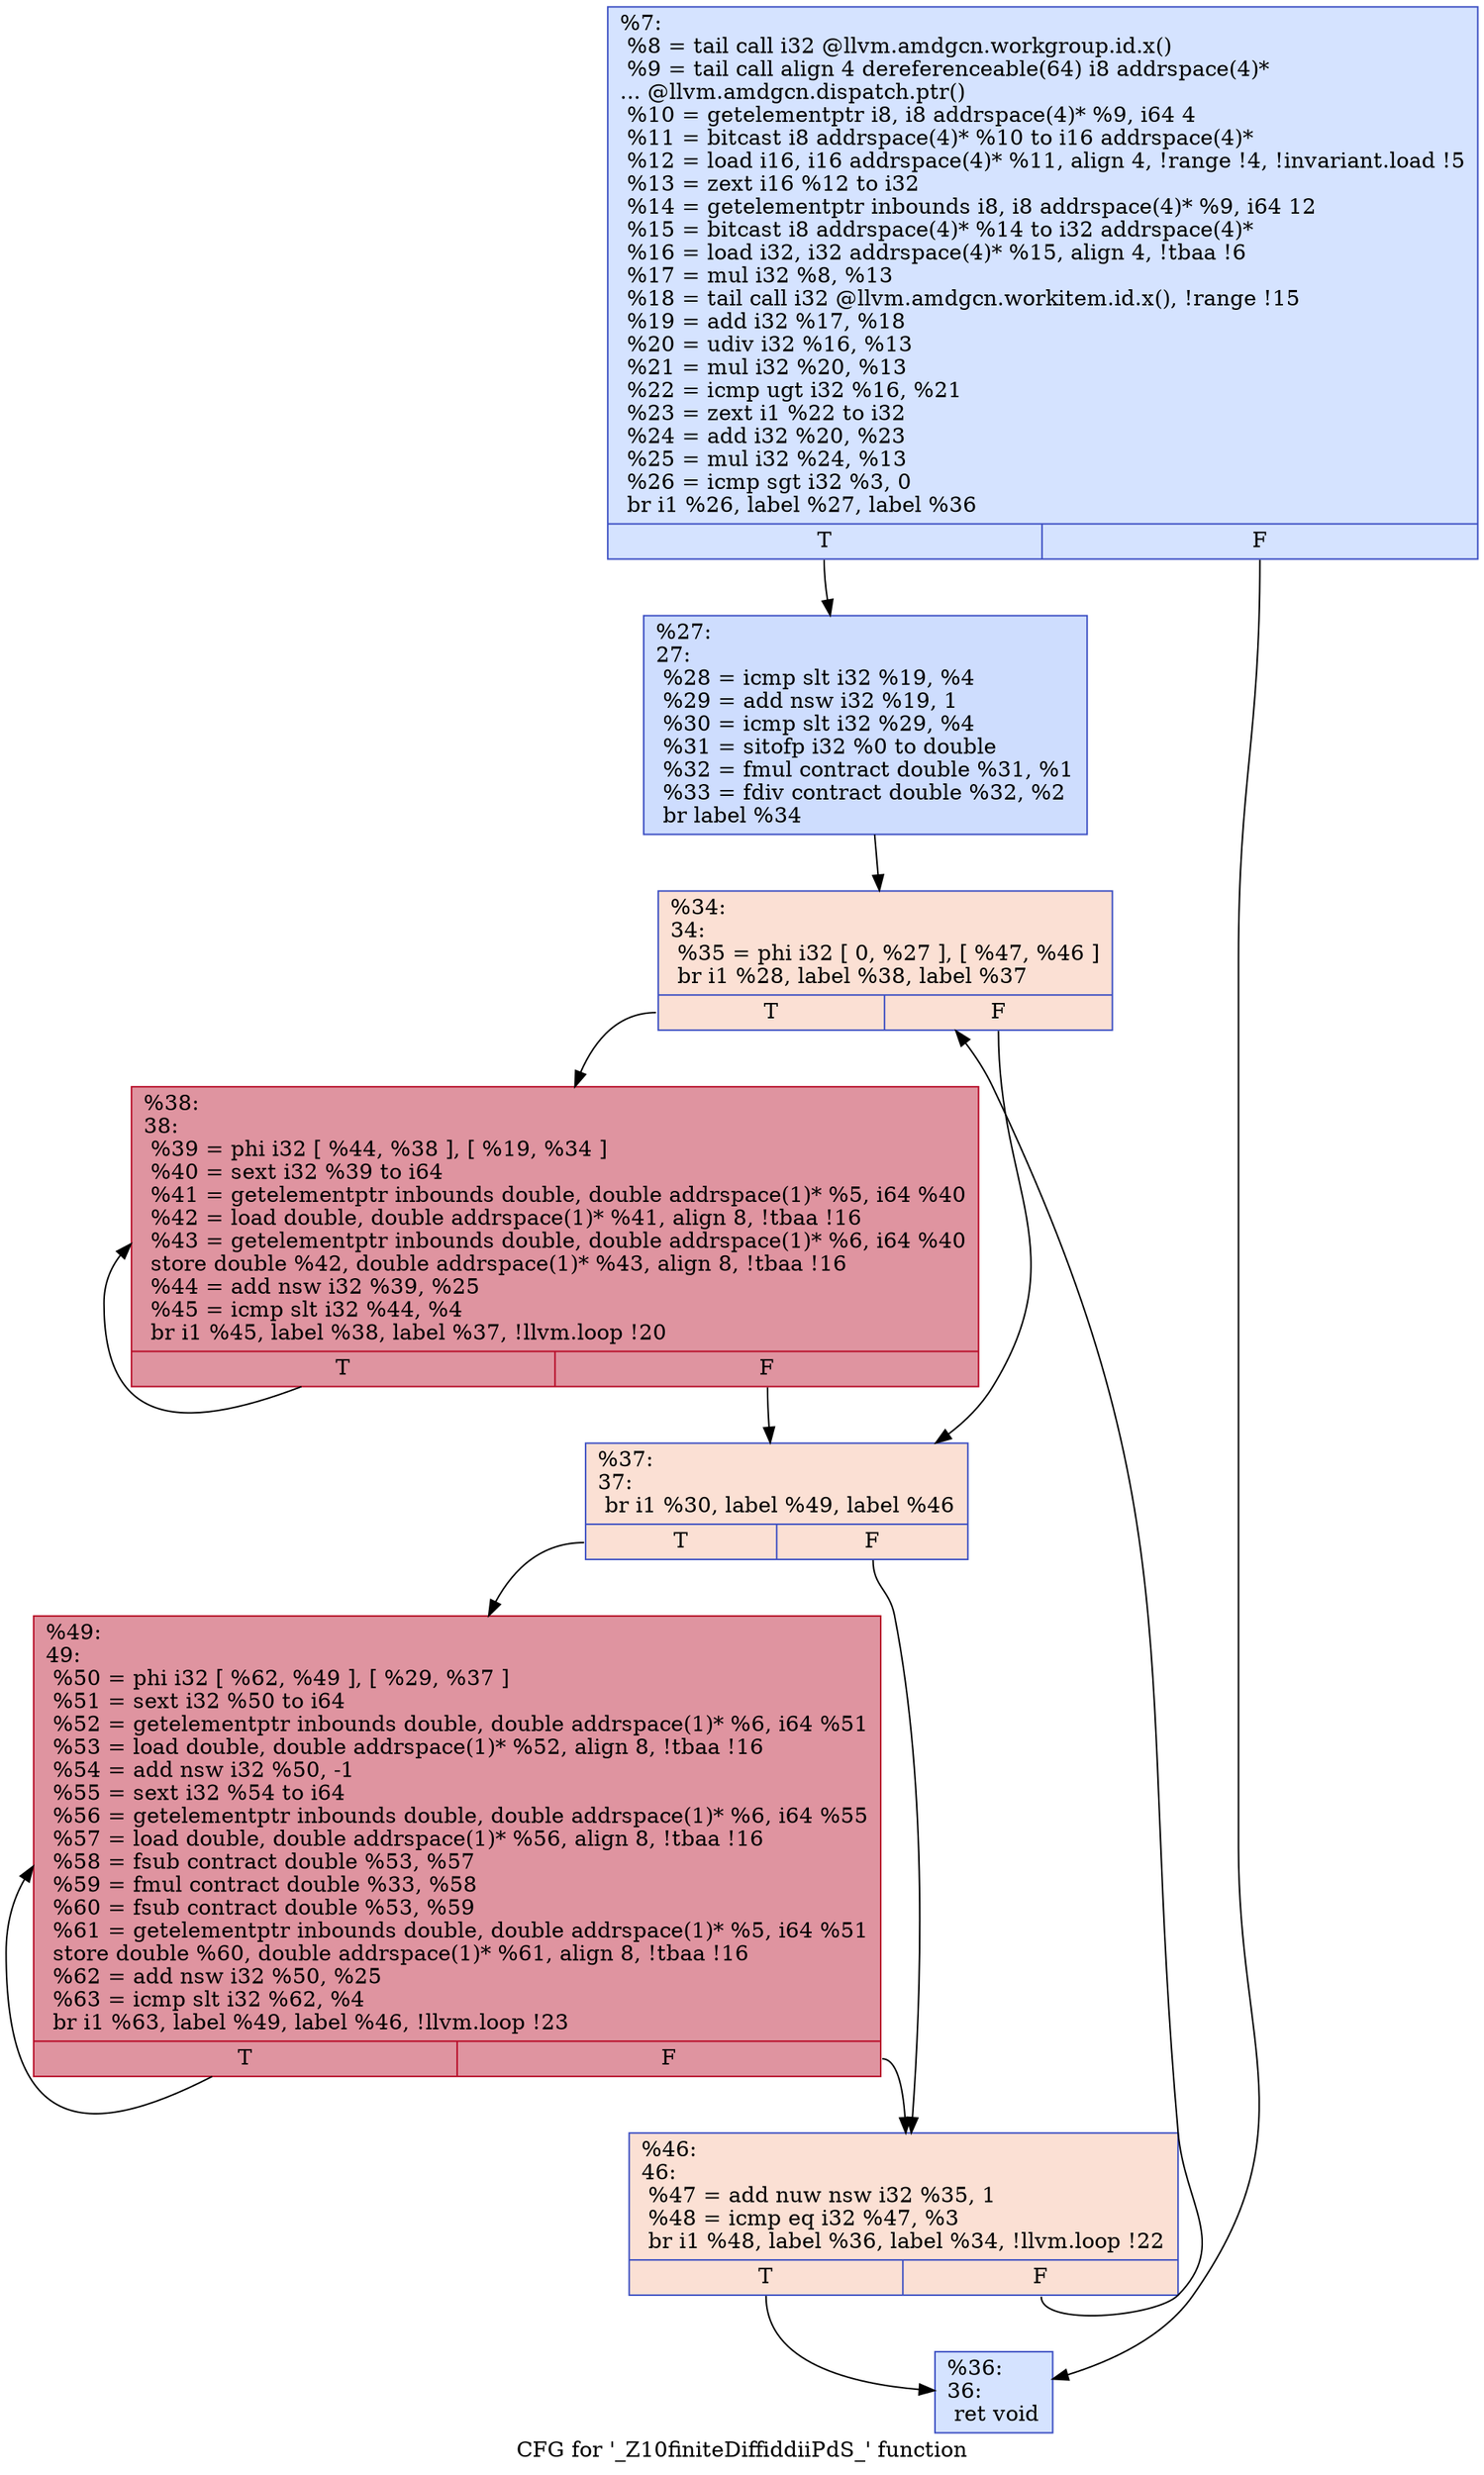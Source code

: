 digraph "CFG for '_Z10finiteDiffiddiiPdS_' function" {
	label="CFG for '_Z10finiteDiffiddiiPdS_' function";

	Node0x554cab0 [shape=record,color="#3d50c3ff", style=filled, fillcolor="#a1c0ff70",label="{%7:\l  %8 = tail call i32 @llvm.amdgcn.workgroup.id.x()\l  %9 = tail call align 4 dereferenceable(64) i8 addrspace(4)*\l... @llvm.amdgcn.dispatch.ptr()\l  %10 = getelementptr i8, i8 addrspace(4)* %9, i64 4\l  %11 = bitcast i8 addrspace(4)* %10 to i16 addrspace(4)*\l  %12 = load i16, i16 addrspace(4)* %11, align 4, !range !4, !invariant.load !5\l  %13 = zext i16 %12 to i32\l  %14 = getelementptr inbounds i8, i8 addrspace(4)* %9, i64 12\l  %15 = bitcast i8 addrspace(4)* %14 to i32 addrspace(4)*\l  %16 = load i32, i32 addrspace(4)* %15, align 4, !tbaa !6\l  %17 = mul i32 %8, %13\l  %18 = tail call i32 @llvm.amdgcn.workitem.id.x(), !range !15\l  %19 = add i32 %17, %18\l  %20 = udiv i32 %16, %13\l  %21 = mul i32 %20, %13\l  %22 = icmp ugt i32 %16, %21\l  %23 = zext i1 %22 to i32\l  %24 = add i32 %20, %23\l  %25 = mul i32 %24, %13\l  %26 = icmp sgt i32 %3, 0\l  br i1 %26, label %27, label %36\l|{<s0>T|<s1>F}}"];
	Node0x554cab0:s0 -> Node0x554efe0;
	Node0x554cab0:s1 -> Node0x554f070;
	Node0x554efe0 [shape=record,color="#3d50c3ff", style=filled, fillcolor="#8fb1fe70",label="{%27:\l27:                                               \l  %28 = icmp slt i32 %19, %4\l  %29 = add nsw i32 %19, 1\l  %30 = icmp slt i32 %29, %4\l  %31 = sitofp i32 %0 to double\l  %32 = fmul contract double %31, %1\l  %33 = fdiv contract double %32, %2\l  br label %34\l}"];
	Node0x554efe0 -> Node0x554e7b0;
	Node0x554e7b0 [shape=record,color="#3d50c3ff", style=filled, fillcolor="#f7b99e70",label="{%34:\l34:                                               \l  %35 = phi i32 [ 0, %27 ], [ %47, %46 ]\l  br i1 %28, label %38, label %37\l|{<s0>T|<s1>F}}"];
	Node0x554e7b0:s0 -> Node0x554f850;
	Node0x554e7b0:s1 -> Node0x554f8e0;
	Node0x554f070 [shape=record,color="#3d50c3ff", style=filled, fillcolor="#a1c0ff70",label="{%36:\l36:                                               \l  ret void\l}"];
	Node0x554f8e0 [shape=record,color="#3d50c3ff", style=filled, fillcolor="#f7b99e70",label="{%37:\l37:                                               \l  br i1 %30, label %49, label %46\l|{<s0>T|<s1>F}}"];
	Node0x554f8e0:s0 -> Node0x554fa70;
	Node0x554f8e0:s1 -> Node0x554f710;
	Node0x554f850 [shape=record,color="#b70d28ff", style=filled, fillcolor="#b70d2870",label="{%38:\l38:                                               \l  %39 = phi i32 [ %44, %38 ], [ %19, %34 ]\l  %40 = sext i32 %39 to i64\l  %41 = getelementptr inbounds double, double addrspace(1)* %5, i64 %40\l  %42 = load double, double addrspace(1)* %41, align 8, !tbaa !16\l  %43 = getelementptr inbounds double, double addrspace(1)* %6, i64 %40\l  store double %42, double addrspace(1)* %43, align 8, !tbaa !16\l  %44 = add nsw i32 %39, %25\l  %45 = icmp slt i32 %44, %4\l  br i1 %45, label %38, label %37, !llvm.loop !20\l|{<s0>T|<s1>F}}"];
	Node0x554f850:s0 -> Node0x554f850;
	Node0x554f850:s1 -> Node0x554f8e0;
	Node0x554f710 [shape=record,color="#3d50c3ff", style=filled, fillcolor="#f7b99e70",label="{%46:\l46:                                               \l  %47 = add nuw nsw i32 %35, 1\l  %48 = icmp eq i32 %47, %3\l  br i1 %48, label %36, label %34, !llvm.loop !22\l|{<s0>T|<s1>F}}"];
	Node0x554f710:s0 -> Node0x554f070;
	Node0x554f710:s1 -> Node0x554e7b0;
	Node0x554fa70 [shape=record,color="#b70d28ff", style=filled, fillcolor="#b70d2870",label="{%49:\l49:                                               \l  %50 = phi i32 [ %62, %49 ], [ %29, %37 ]\l  %51 = sext i32 %50 to i64\l  %52 = getelementptr inbounds double, double addrspace(1)* %6, i64 %51\l  %53 = load double, double addrspace(1)* %52, align 8, !tbaa !16\l  %54 = add nsw i32 %50, -1\l  %55 = sext i32 %54 to i64\l  %56 = getelementptr inbounds double, double addrspace(1)* %6, i64 %55\l  %57 = load double, double addrspace(1)* %56, align 8, !tbaa !16\l  %58 = fsub contract double %53, %57\l  %59 = fmul contract double %33, %58\l  %60 = fsub contract double %53, %59\l  %61 = getelementptr inbounds double, double addrspace(1)* %5, i64 %51\l  store double %60, double addrspace(1)* %61, align 8, !tbaa !16\l  %62 = add nsw i32 %50, %25\l  %63 = icmp slt i32 %62, %4\l  br i1 %63, label %49, label %46, !llvm.loop !23\l|{<s0>T|<s1>F}}"];
	Node0x554fa70:s0 -> Node0x554fa70;
	Node0x554fa70:s1 -> Node0x554f710;
}
